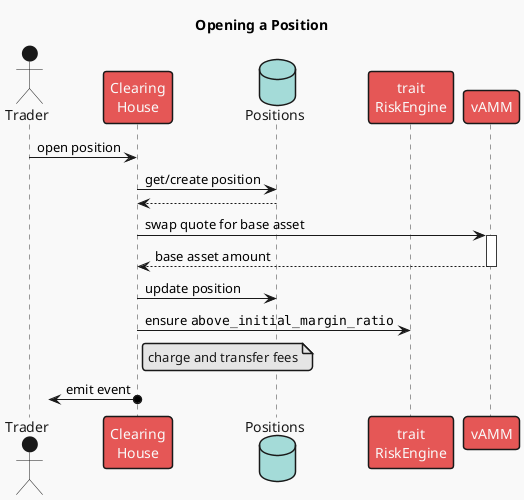 @startuml open_position
!theme mars
skinparam responseMessageBelowArrow true

title Opening a Position

actor Trader
participant "Clearing\nHouse" as ClearingHouse
database "Positions" as Storage
participant "trait\nRiskEngine" as RE
participant vAMM

Trader -> ClearingHouse : open position

ClearingHouse -> Storage : get/create position
return
'note right ClearingHouse: compute quote asset\nnotional amount

ClearingHouse -> vAMM ++ : swap quote for base asset
return base asset amount

ClearingHouse -> Storage : update position

'RiskEngine
ClearingHouse -> RE : ensure ""above_initial_margin_ratio""
'note right ClearingHouse : ensure margin ratio\nabove MMR

note right ClearingHouse: charge and transfer fees

?<-o ClearingHouse : emit event
@enduml
